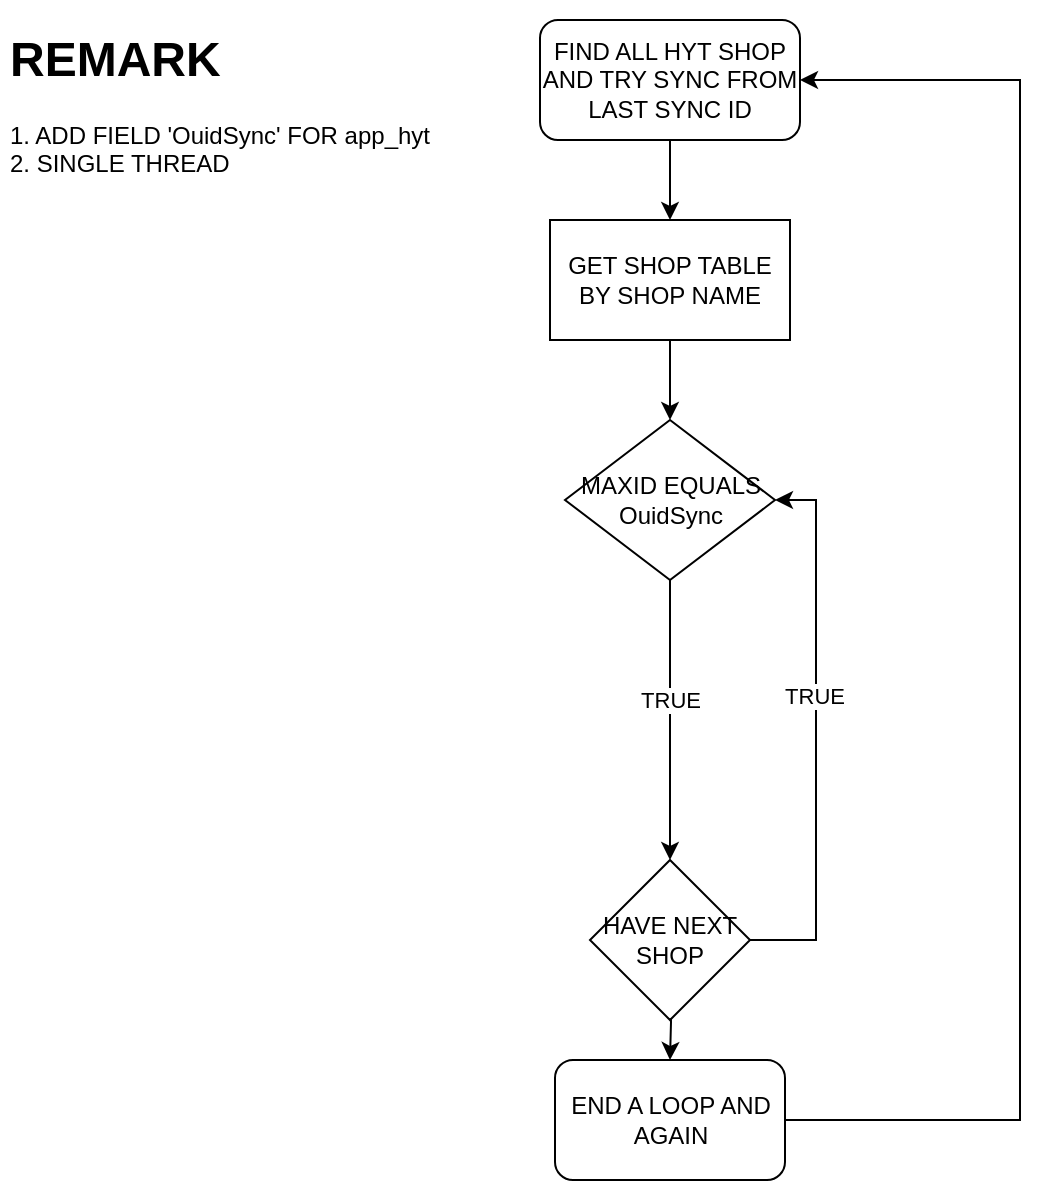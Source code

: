 <mxfile version="14.9.6" type="github">
  <diagram id="R9lNJ8FQF6AW_y9z7kvw" name="第 1 页">
    <mxGraphModel dx="782" dy="468" grid="1" gridSize="10" guides="1" tooltips="1" connect="1" arrows="1" fold="1" page="1" pageScale="1" pageWidth="827" pageHeight="1169" math="0" shadow="0">
      <root>
        <mxCell id="0" />
        <mxCell id="1" parent="0" />
        <mxCell id="n-n4dYNRS50gd4oHZDqt-18" value="" style="edgeStyle=orthogonalEdgeStyle;rounded=0;orthogonalLoop=1;jettySize=auto;html=1;" edge="1" parent="1" source="n-n4dYNRS50gd4oHZDqt-2" target="n-n4dYNRS50gd4oHZDqt-3">
          <mxGeometry relative="1" as="geometry" />
        </mxCell>
        <mxCell id="n-n4dYNRS50gd4oHZDqt-2" value="FIND ALL HYT SHOP AND TRY SYNC FROM LAST SYNC ID" style="rounded=1;whiteSpace=wrap;html=1;" vertex="1" parent="1">
          <mxGeometry x="280" y="20" width="130" height="60" as="geometry" />
        </mxCell>
        <mxCell id="n-n4dYNRS50gd4oHZDqt-19" value="" style="edgeStyle=orthogonalEdgeStyle;rounded=0;orthogonalLoop=1;jettySize=auto;html=1;" edge="1" parent="1" source="n-n4dYNRS50gd4oHZDqt-3" target="n-n4dYNRS50gd4oHZDqt-10">
          <mxGeometry relative="1" as="geometry" />
        </mxCell>
        <mxCell id="n-n4dYNRS50gd4oHZDqt-3" value="GET SHOP TABLE BY SHOP NAME" style="rounded=0;whiteSpace=wrap;html=1;" vertex="1" parent="1">
          <mxGeometry x="285" y="120" width="120" height="60" as="geometry" />
        </mxCell>
        <mxCell id="n-n4dYNRS50gd4oHZDqt-8" value="&lt;h1&gt;REMARK&lt;/h1&gt;&lt;div&gt;&lt;/div&gt;&lt;span style=&quot;text-align: center&quot;&gt;1. ADD FIELD &#39;OuidSync&#39; FOR app_hyt&lt;br&gt;2. SINGLE THREAD&lt;br&gt;&lt;/span&gt;" style="text;html=1;strokeColor=none;fillColor=none;spacing=5;spacingTop=-20;whiteSpace=wrap;overflow=hidden;rounded=0;" vertex="1" parent="1">
          <mxGeometry x="10" y="20" width="260" height="120" as="geometry" />
        </mxCell>
        <mxCell id="n-n4dYNRS50gd4oHZDqt-15" style="edgeStyle=orthogonalEdgeStyle;rounded=0;orthogonalLoop=1;jettySize=auto;html=1;" edge="1" parent="1" source="n-n4dYNRS50gd4oHZDqt-10">
          <mxGeometry relative="1" as="geometry">
            <mxPoint x="345" y="440" as="targetPoint" />
          </mxGeometry>
        </mxCell>
        <mxCell id="n-n4dYNRS50gd4oHZDqt-24" value="TRUE" style="edgeLabel;html=1;align=center;verticalAlign=middle;resizable=0;points=[];" vertex="1" connectable="0" parent="n-n4dYNRS50gd4oHZDqt-15">
          <mxGeometry x="-0.305" y="-2" relative="1" as="geometry">
            <mxPoint x="2" y="11" as="offset" />
          </mxGeometry>
        </mxCell>
        <mxCell id="n-n4dYNRS50gd4oHZDqt-10" value="MAXID EQUALS OuidSync" style="rhombus;whiteSpace=wrap;html=1;" vertex="1" parent="1">
          <mxGeometry x="292.5" y="220" width="105" height="80" as="geometry" />
        </mxCell>
        <mxCell id="n-n4dYNRS50gd4oHZDqt-20" value="" style="edgeStyle=orthogonalEdgeStyle;rounded=0;orthogonalLoop=1;jettySize=auto;html=1;" edge="1" parent="1" target="n-n4dYNRS50gd4oHZDqt-12">
          <mxGeometry relative="1" as="geometry">
            <mxPoint x="345" y="500" as="sourcePoint" />
          </mxGeometry>
        </mxCell>
        <mxCell id="n-n4dYNRS50gd4oHZDqt-14" style="edgeStyle=orthogonalEdgeStyle;rounded=0;orthogonalLoop=1;jettySize=auto;html=1;entryX=1;entryY=0.5;entryDx=0;entryDy=0;" edge="1" parent="1" source="n-n4dYNRS50gd4oHZDqt-12" target="n-n4dYNRS50gd4oHZDqt-2">
          <mxGeometry relative="1" as="geometry">
            <Array as="points">
              <mxPoint x="520" y="570" />
              <mxPoint x="520" y="50" />
            </Array>
          </mxGeometry>
        </mxCell>
        <mxCell id="n-n4dYNRS50gd4oHZDqt-12" value="END A LOOP AND AGAIN" style="rounded=1;whiteSpace=wrap;html=1;" vertex="1" parent="1">
          <mxGeometry x="287.5" y="540" width="115" height="60" as="geometry" />
        </mxCell>
        <mxCell id="n-n4dYNRS50gd4oHZDqt-22" style="edgeStyle=orthogonalEdgeStyle;rounded=0;orthogonalLoop=1;jettySize=auto;html=1;entryX=1;entryY=0.5;entryDx=0;entryDy=0;" edge="1" parent="1" source="n-n4dYNRS50gd4oHZDqt-21" target="n-n4dYNRS50gd4oHZDqt-10">
          <mxGeometry relative="1" as="geometry">
            <Array as="points">
              <mxPoint x="418" y="480" />
              <mxPoint x="418" y="260" />
            </Array>
          </mxGeometry>
        </mxCell>
        <mxCell id="n-n4dYNRS50gd4oHZDqt-23" value="TRUE" style="edgeLabel;html=1;align=center;verticalAlign=middle;resizable=0;points=[];" vertex="1" connectable="0" parent="n-n4dYNRS50gd4oHZDqt-22">
          <mxGeometry x="0.136" y="1" relative="1" as="geometry">
            <mxPoint as="offset" />
          </mxGeometry>
        </mxCell>
        <mxCell id="n-n4dYNRS50gd4oHZDqt-21" value="&lt;span&gt;HAVE NEXT SHOP&lt;/span&gt;" style="rhombus;whiteSpace=wrap;html=1;" vertex="1" parent="1">
          <mxGeometry x="305" y="440" width="80" height="80" as="geometry" />
        </mxCell>
      </root>
    </mxGraphModel>
  </diagram>
</mxfile>

